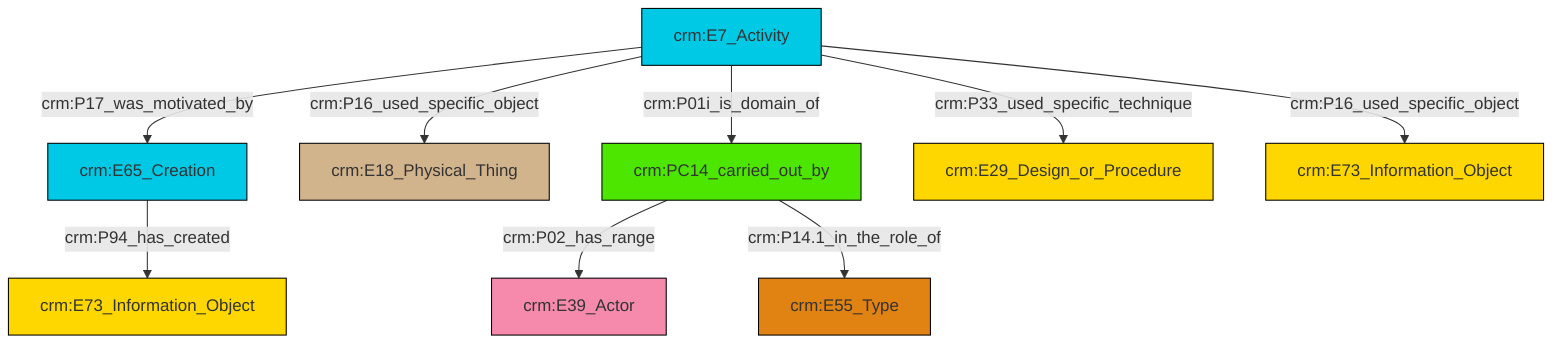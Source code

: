 graph TD
classDef Literal fill:#f2f2f2,stroke:#000000;
classDef CRM_Entity fill:#FFFFFF,stroke:#000000;
classDef Temporal_Entity fill:#00C9E6, stroke:#000000;
classDef Type fill:#E18312, stroke:#000000;
classDef Time-Span fill:#2C9C91, stroke:#000000;
classDef Appellation fill:#FFEB7F, stroke:#000000;
classDef Place fill:#008836, stroke:#000000;
classDef Persistent_Item fill:#B266B2, stroke:#000000;
classDef Conceptual_Object fill:#FFD700, stroke:#000000;
classDef Physical_Thing fill:#D2B48C, stroke:#000000;
classDef Actor fill:#f58aad, stroke:#000000;
classDef PC_Classes fill:#4ce600, stroke:#000000;
classDef Multi fill:#cccccc,stroke:#000000;

2["crm:E7_Activity"]:::Temporal_Entity -->|crm:P17_was_motivated_by| 0["crm:E65_Creation"]:::Temporal_Entity
2["crm:E7_Activity"]:::Temporal_Entity -->|crm:P16_used_specific_object| 3["crm:E18_Physical_Thing"]:::Physical_Thing
2["crm:E7_Activity"]:::Temporal_Entity -->|crm:P01i_is_domain_of| 4["crm:PC14_carried_out_by"]:::PC_Classes
2["crm:E7_Activity"]:::Temporal_Entity -->|crm:P33_used_specific_technique| 7["crm:E29_Design_or_Procedure"]:::Conceptual_Object
0["crm:E65_Creation"]:::Temporal_Entity -->|crm:P94_has_created| 5["crm:E73_Information_Object"]:::Conceptual_Object
2["crm:E7_Activity"]:::Temporal_Entity -->|crm:P16_used_specific_object| 9["crm:E73_Information_Object"]:::Conceptual_Object
4["crm:PC14_carried_out_by"]:::PC_Classes -->|crm:P02_has_range| 14["crm:E39_Actor"]:::Actor
4["crm:PC14_carried_out_by"]:::PC_Classes -->|crm:P14.1_in_the_role_of| 12["crm:E55_Type"]:::Type